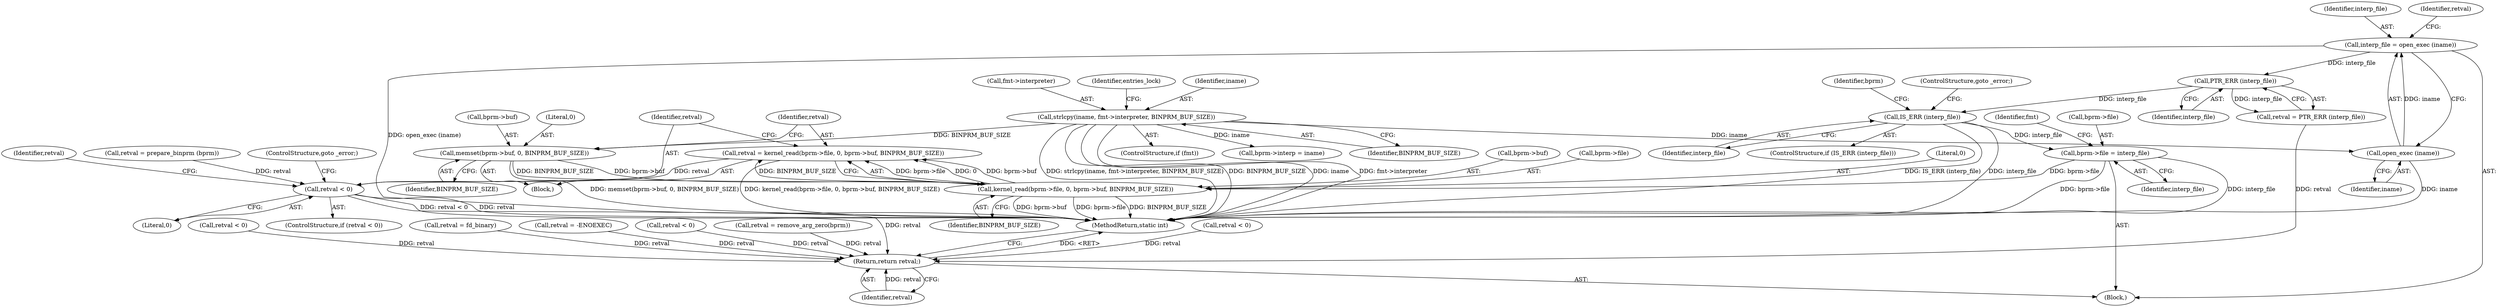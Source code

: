 digraph "0_linux_b66c5984017533316fd1951770302649baf1aa33@API" {
"1000304" [label="(Call,retval = kernel_read(bprm->file, 0, bprm->buf, BINPRM_BUF_SIZE))"];
"1000306" [label="(Call,kernel_read(bprm->file, 0, bprm->buf, BINPRM_BUF_SIZE))"];
"1000286" [label="(Call,bprm->file = interp_file)"];
"1000283" [label="(Call,IS_ERR (interp_file))"];
"1000280" [label="(Call,PTR_ERR (interp_file))"];
"1000274" [label="(Call,interp_file = open_exec (iname))"];
"1000276" [label="(Call,open_exec (iname))"];
"1000144" [label="(Call,strlcpy(iname, fmt->interpreter, BINPRM_BUF_SIZE))"];
"1000298" [label="(Call,memset(bprm->buf, 0, BINPRM_BUF_SIZE))"];
"1000321" [label="(Call,retval < 0)"];
"1000335" [label="(Return,return retval;)"];
"1000283" [label="(Call,IS_ERR (interp_file))"];
"1000294" [label="(Identifier,fmt)"];
"1000288" [label="(Identifier,bprm)"];
"1000299" [label="(Call,bprm->buf)"];
"1000330" [label="(Call,retval < 0)"];
"1000336" [label="(Identifier,retval)"];
"1000275" [label="(Identifier,interp_file)"];
"1000280" [label="(Call,PTR_ERR (interp_file))"];
"1000279" [label="(Identifier,retval)"];
"1000321" [label="(Call,retval < 0)"];
"1000285" [label="(ControlStructure,goto _error;)"];
"1000277" [label="(Identifier,iname)"];
"1000324" [label="(ControlStructure,goto _error;)"];
"1000320" [label="(ControlStructure,if (retval < 0))"];
"1000286" [label="(Call,bprm->file = interp_file)"];
"1000314" [label="(Identifier,BINPRM_BUF_SIZE)"];
"1000152" [label="(Identifier,entries_lock)"];
"1000142" [label="(ControlStructure,if (fmt))"];
"1000335" [label="(Return,return retval;)"];
"1000110" [label="(Block,)"];
"1000261" [label="(Call,retval < 0)"];
"1000269" [label="(Call,bprm->interp = iname)"];
"1000187" [label="(Call,retval = fd_binary)"];
"1000145" [label="(Identifier,iname)"];
"1000311" [label="(Call,bprm->buf)"];
"1000127" [label="(Call,retval = -ENOEXEC)"];
"1000144" [label="(Call,strlcpy(iname, fmt->interpreter, BINPRM_BUF_SIZE))"];
"1000281" [label="(Identifier,interp_file)"];
"1000302" [label="(Literal,0)"];
"1000146" [label="(Call,fmt->interpreter)"];
"1000290" [label="(Identifier,interp_file)"];
"1000306" [label="(Call,kernel_read(bprm->file, 0, bprm->buf, BINPRM_BUF_SIZE))"];
"1000284" [label="(Identifier,interp_file)"];
"1000323" [label="(Literal,0)"];
"1000326" [label="(Identifier,retval)"];
"1000282" [label="(ControlStructure,if (IS_ERR (interp_file)))"];
"1000245" [label="(Call,retval < 0)"];
"1000298" [label="(Call,memset(bprm->buf, 0, BINPRM_BUF_SIZE))"];
"1000149" [label="(Identifier,BINPRM_BUF_SIZE)"];
"1000297" [label="(Block,)"];
"1000287" [label="(Call,bprm->file)"];
"1000303" [label="(Identifier,BINPRM_BUF_SIZE)"];
"1000304" [label="(Call,retval = kernel_read(bprm->file, 0, bprm->buf, BINPRM_BUF_SIZE))"];
"1000305" [label="(Identifier,retval)"];
"1000355" [label="(MethodReturn,static int)"];
"1000278" [label="(Call,retval = PTR_ERR (interp_file))"];
"1000307" [label="(Call,bprm->file)"];
"1000322" [label="(Identifier,retval)"];
"1000316" [label="(Call,retval = prepare_binprm (bprm))"];
"1000165" [label="(Call,retval = remove_arg_zero(bprm))"];
"1000276" [label="(Call,open_exec (iname))"];
"1000274" [label="(Call,interp_file = open_exec (iname))"];
"1000310" [label="(Literal,0)"];
"1000304" -> "1000297"  [label="AST: "];
"1000304" -> "1000306"  [label="CFG: "];
"1000305" -> "1000304"  [label="AST: "];
"1000306" -> "1000304"  [label="AST: "];
"1000322" -> "1000304"  [label="CFG: "];
"1000304" -> "1000355"  [label="DDG: kernel_read(bprm->file, 0, bprm->buf, BINPRM_BUF_SIZE)"];
"1000306" -> "1000304"  [label="DDG: bprm->file"];
"1000306" -> "1000304"  [label="DDG: 0"];
"1000306" -> "1000304"  [label="DDG: bprm->buf"];
"1000306" -> "1000304"  [label="DDG: BINPRM_BUF_SIZE"];
"1000304" -> "1000321"  [label="DDG: retval"];
"1000306" -> "1000314"  [label="CFG: "];
"1000307" -> "1000306"  [label="AST: "];
"1000310" -> "1000306"  [label="AST: "];
"1000311" -> "1000306"  [label="AST: "];
"1000314" -> "1000306"  [label="AST: "];
"1000306" -> "1000355"  [label="DDG: bprm->buf"];
"1000306" -> "1000355"  [label="DDG: bprm->file"];
"1000306" -> "1000355"  [label="DDG: BINPRM_BUF_SIZE"];
"1000286" -> "1000306"  [label="DDG: bprm->file"];
"1000298" -> "1000306"  [label="DDG: bprm->buf"];
"1000298" -> "1000306"  [label="DDG: BINPRM_BUF_SIZE"];
"1000286" -> "1000110"  [label="AST: "];
"1000286" -> "1000290"  [label="CFG: "];
"1000287" -> "1000286"  [label="AST: "];
"1000290" -> "1000286"  [label="AST: "];
"1000294" -> "1000286"  [label="CFG: "];
"1000286" -> "1000355"  [label="DDG: interp_file"];
"1000286" -> "1000355"  [label="DDG: bprm->file"];
"1000283" -> "1000286"  [label="DDG: interp_file"];
"1000283" -> "1000282"  [label="AST: "];
"1000283" -> "1000284"  [label="CFG: "];
"1000284" -> "1000283"  [label="AST: "];
"1000285" -> "1000283"  [label="CFG: "];
"1000288" -> "1000283"  [label="CFG: "];
"1000283" -> "1000355"  [label="DDG: interp_file"];
"1000283" -> "1000355"  [label="DDG: IS_ERR (interp_file)"];
"1000280" -> "1000283"  [label="DDG: interp_file"];
"1000280" -> "1000278"  [label="AST: "];
"1000280" -> "1000281"  [label="CFG: "];
"1000281" -> "1000280"  [label="AST: "];
"1000278" -> "1000280"  [label="CFG: "];
"1000280" -> "1000278"  [label="DDG: interp_file"];
"1000274" -> "1000280"  [label="DDG: interp_file"];
"1000274" -> "1000110"  [label="AST: "];
"1000274" -> "1000276"  [label="CFG: "];
"1000275" -> "1000274"  [label="AST: "];
"1000276" -> "1000274"  [label="AST: "];
"1000279" -> "1000274"  [label="CFG: "];
"1000274" -> "1000355"  [label="DDG: open_exec (iname)"];
"1000276" -> "1000274"  [label="DDG: iname"];
"1000276" -> "1000277"  [label="CFG: "];
"1000277" -> "1000276"  [label="AST: "];
"1000276" -> "1000355"  [label="DDG: iname"];
"1000144" -> "1000276"  [label="DDG: iname"];
"1000144" -> "1000142"  [label="AST: "];
"1000144" -> "1000149"  [label="CFG: "];
"1000145" -> "1000144"  [label="AST: "];
"1000146" -> "1000144"  [label="AST: "];
"1000149" -> "1000144"  [label="AST: "];
"1000152" -> "1000144"  [label="CFG: "];
"1000144" -> "1000355"  [label="DDG: strlcpy(iname, fmt->interpreter, BINPRM_BUF_SIZE)"];
"1000144" -> "1000355"  [label="DDG: BINPRM_BUF_SIZE"];
"1000144" -> "1000355"  [label="DDG: iname"];
"1000144" -> "1000355"  [label="DDG: fmt->interpreter"];
"1000144" -> "1000269"  [label="DDG: iname"];
"1000144" -> "1000298"  [label="DDG: BINPRM_BUF_SIZE"];
"1000298" -> "1000297"  [label="AST: "];
"1000298" -> "1000303"  [label="CFG: "];
"1000299" -> "1000298"  [label="AST: "];
"1000302" -> "1000298"  [label="AST: "];
"1000303" -> "1000298"  [label="AST: "];
"1000305" -> "1000298"  [label="CFG: "];
"1000298" -> "1000355"  [label="DDG: memset(bprm->buf, 0, BINPRM_BUF_SIZE)"];
"1000321" -> "1000320"  [label="AST: "];
"1000321" -> "1000323"  [label="CFG: "];
"1000322" -> "1000321"  [label="AST: "];
"1000323" -> "1000321"  [label="AST: "];
"1000324" -> "1000321"  [label="CFG: "];
"1000326" -> "1000321"  [label="CFG: "];
"1000321" -> "1000355"  [label="DDG: retval"];
"1000321" -> "1000355"  [label="DDG: retval < 0"];
"1000316" -> "1000321"  [label="DDG: retval"];
"1000321" -> "1000335"  [label="DDG: retval"];
"1000335" -> "1000110"  [label="AST: "];
"1000335" -> "1000336"  [label="CFG: "];
"1000336" -> "1000335"  [label="AST: "];
"1000355" -> "1000335"  [label="CFG: "];
"1000335" -> "1000355"  [label="DDG: <RET>"];
"1000336" -> "1000335"  [label="DDG: retval"];
"1000187" -> "1000335"  [label="DDG: retval"];
"1000330" -> "1000335"  [label="DDG: retval"];
"1000165" -> "1000335"  [label="DDG: retval"];
"1000261" -> "1000335"  [label="DDG: retval"];
"1000127" -> "1000335"  [label="DDG: retval"];
"1000245" -> "1000335"  [label="DDG: retval"];
"1000278" -> "1000335"  [label="DDG: retval"];
}
